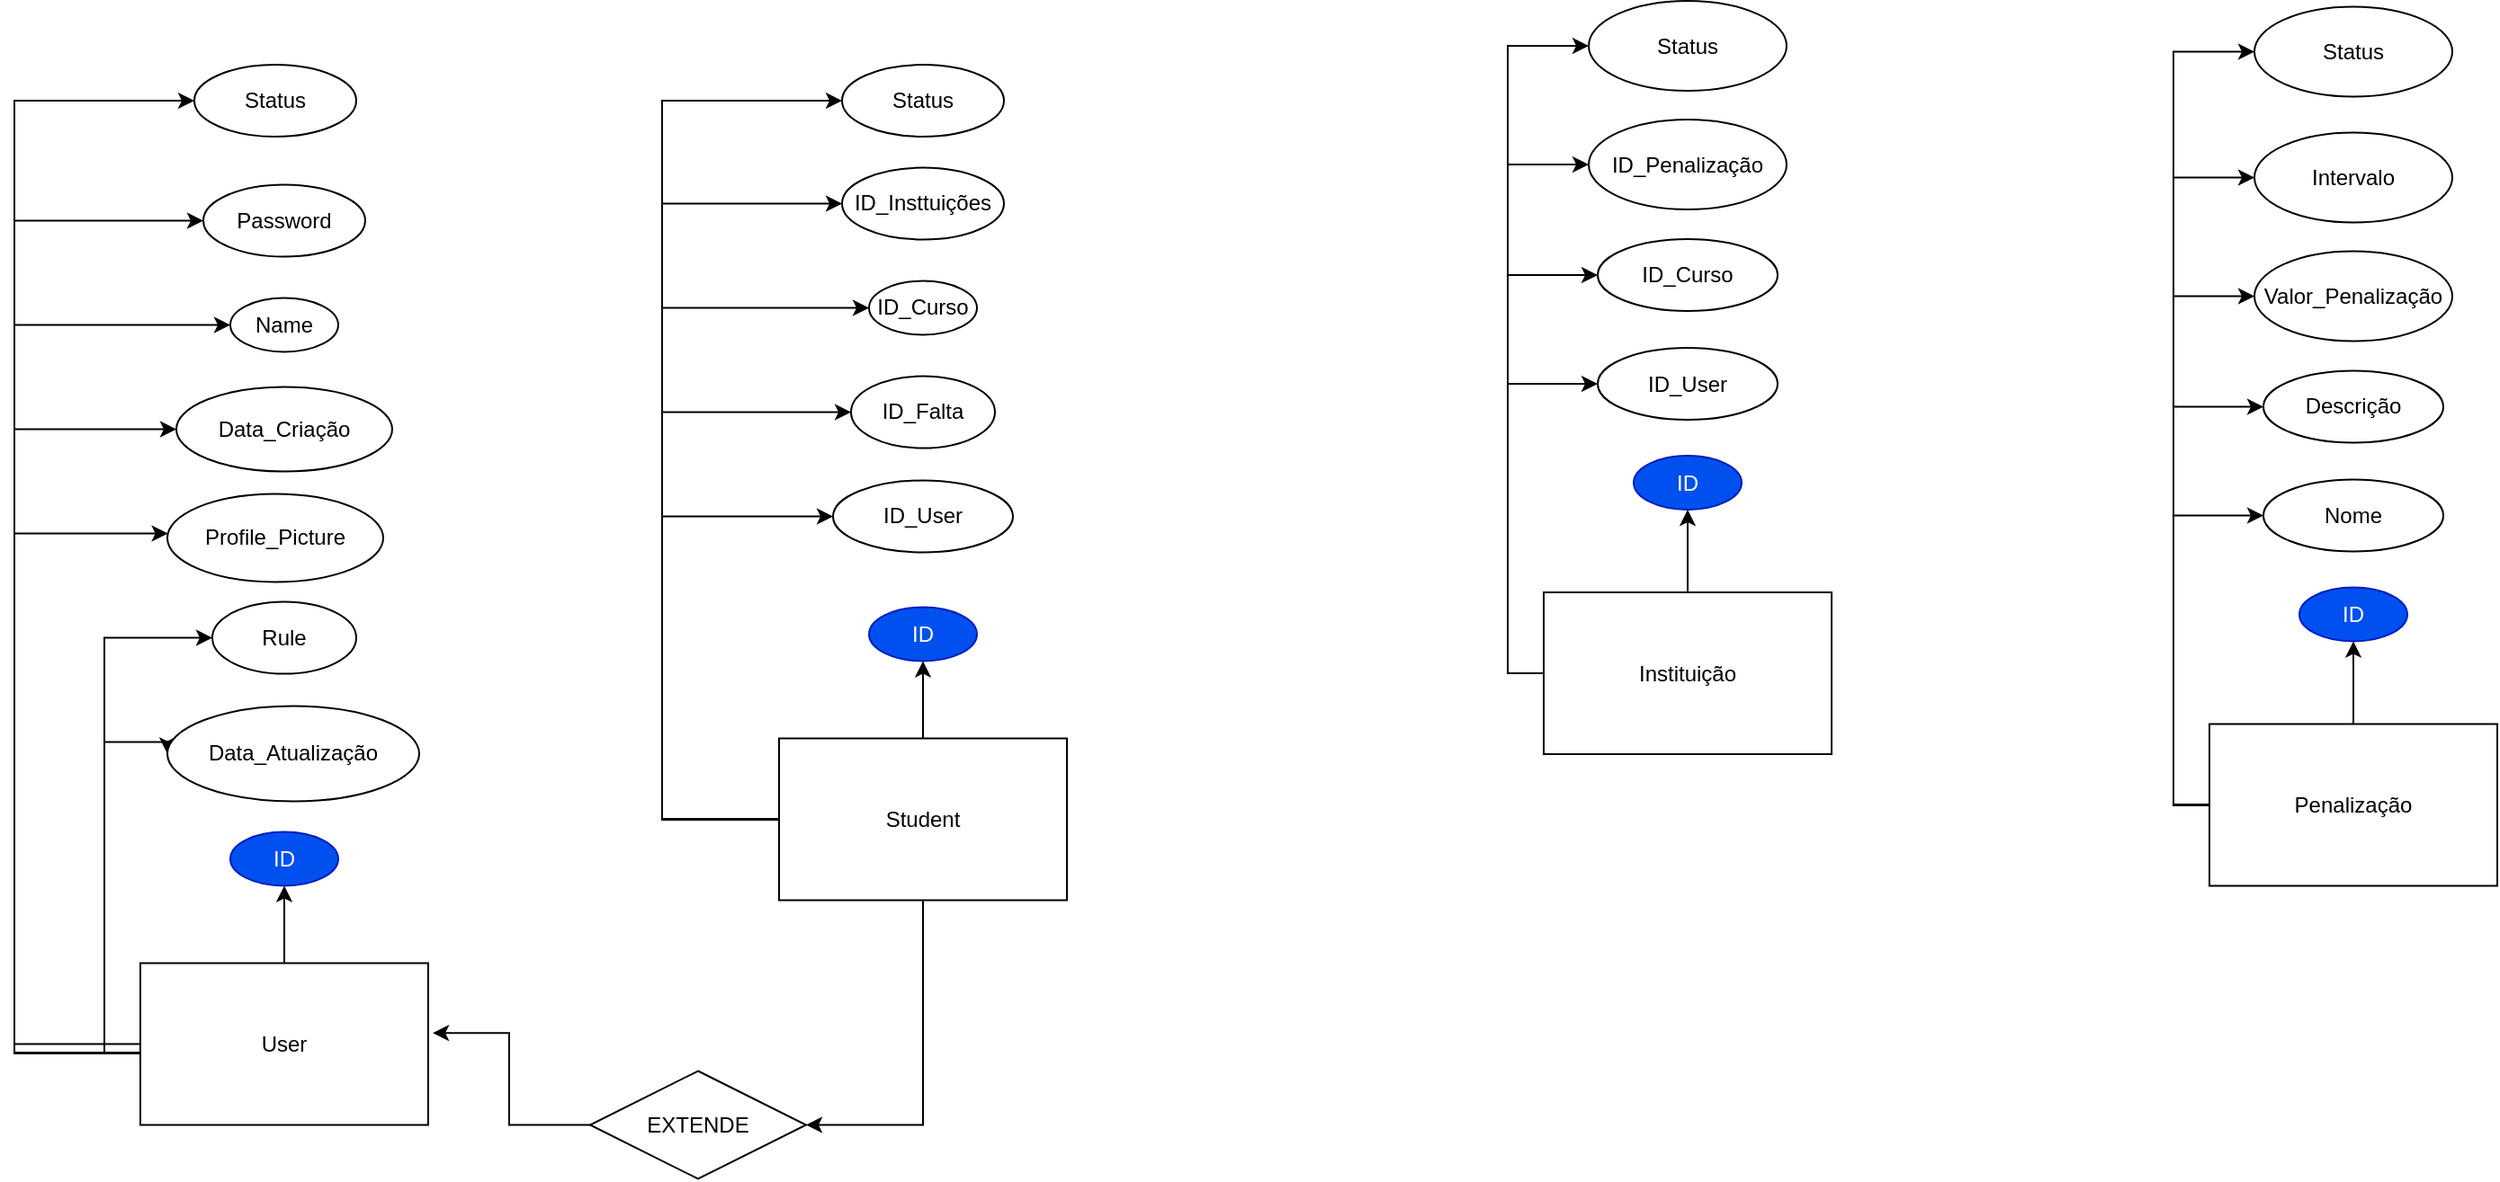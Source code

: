 <mxfile version="24.7.5">
  <diagram id="R2lEEEUBdFMjLlhIrx00" name="Page-1">
    <mxGraphModel dx="731" dy="698" grid="1" gridSize="10" guides="1" tooltips="1" connect="1" arrows="1" fold="1" page="1" pageScale="1" pageWidth="850" pageHeight="1100" math="0" shadow="0" extFonts="Permanent Marker^https://fonts.googleapis.com/css?family=Permanent+Marker">
      <root>
        <mxCell id="0" />
        <mxCell id="1" parent="0" />
        <mxCell id="vw4lyT4jQcju3xNRxpde-25" style="edgeStyle=orthogonalEdgeStyle;rounded=0;orthogonalLoop=1;jettySize=auto;html=1;" edge="1" parent="1" source="vw4lyT4jQcju3xNRxpde-1" target="vw4lyT4jQcju3xNRxpde-3">
          <mxGeometry relative="1" as="geometry" />
        </mxCell>
        <mxCell id="vw4lyT4jQcju3xNRxpde-26" style="edgeStyle=orthogonalEdgeStyle;rounded=0;orthogonalLoop=1;jettySize=auto;html=1;entryX=0;entryY=0.5;entryDx=0;entryDy=0;exitX=0;exitY=0.5;exitDx=0;exitDy=0;" edge="1" parent="1" source="vw4lyT4jQcju3xNRxpde-1" target="vw4lyT4jQcju3xNRxpde-17">
          <mxGeometry relative="1" as="geometry">
            <Array as="points">
              <mxPoint x="120" y="609.75" />
              <mxPoint x="100" y="609.75" />
              <mxPoint x="100" y="436.75" />
            </Array>
          </mxGeometry>
        </mxCell>
        <mxCell id="vw4lyT4jQcju3xNRxpde-27" style="edgeStyle=orthogonalEdgeStyle;rounded=0;orthogonalLoop=1;jettySize=auto;html=1;entryX=0;entryY=0.5;entryDx=0;entryDy=0;" edge="1" parent="1" source="vw4lyT4jQcju3xNRxpde-1" target="vw4lyT4jQcju3xNRxpde-15">
          <mxGeometry relative="1" as="geometry">
            <Array as="points">
              <mxPoint x="100" y="609.75" />
              <mxPoint x="100" y="378.75" />
            </Array>
          </mxGeometry>
        </mxCell>
        <mxCell id="vw4lyT4jQcju3xNRxpde-28" style="edgeStyle=orthogonalEdgeStyle;rounded=0;orthogonalLoop=1;jettySize=auto;html=1;" edge="1" parent="1" source="vw4lyT4jQcju3xNRxpde-1" target="vw4lyT4jQcju3xNRxpde-6">
          <mxGeometry relative="1" as="geometry">
            <mxPoint x="110" y="579.75" as="sourcePoint" />
            <mxPoint x="60" y="340.75" as="targetPoint" />
            <Array as="points">
              <mxPoint x="50" y="609.75" />
              <mxPoint x="50" y="320.75" />
            </Array>
          </mxGeometry>
        </mxCell>
        <mxCell id="vw4lyT4jQcju3xNRxpde-29" style="edgeStyle=orthogonalEdgeStyle;rounded=0;orthogonalLoop=1;jettySize=auto;html=1;entryX=0;entryY=0.5;entryDx=0;entryDy=0;" edge="1" parent="1" source="vw4lyT4jQcju3xNRxpde-1" target="vw4lyT4jQcju3xNRxpde-16">
          <mxGeometry relative="1" as="geometry">
            <Array as="points">
              <mxPoint x="50" y="609.75" />
              <mxPoint x="50" y="262.75" />
            </Array>
          </mxGeometry>
        </mxCell>
        <mxCell id="vw4lyT4jQcju3xNRxpde-30" style="edgeStyle=orthogonalEdgeStyle;rounded=0;orthogonalLoop=1;jettySize=auto;html=1;entryX=0;entryY=0.5;entryDx=0;entryDy=0;" edge="1" parent="1" source="vw4lyT4jQcju3xNRxpde-1" target="vw4lyT4jQcju3xNRxpde-4">
          <mxGeometry relative="1" as="geometry">
            <Array as="points">
              <mxPoint x="50" y="609.75" />
              <mxPoint x="50" y="204.75" />
            </Array>
          </mxGeometry>
        </mxCell>
        <mxCell id="vw4lyT4jQcju3xNRxpde-31" style="edgeStyle=orthogonalEdgeStyle;rounded=0;orthogonalLoop=1;jettySize=auto;html=1;entryX=0;entryY=0.5;entryDx=0;entryDy=0;" edge="1" parent="1" source="vw4lyT4jQcju3xNRxpde-1" target="vw4lyT4jQcju3xNRxpde-5">
          <mxGeometry relative="1" as="geometry">
            <Array as="points">
              <mxPoint x="50" y="609.75" />
              <mxPoint x="50" y="146.75" />
            </Array>
          </mxGeometry>
        </mxCell>
        <mxCell id="vw4lyT4jQcju3xNRxpde-71" style="edgeStyle=orthogonalEdgeStyle;rounded=0;orthogonalLoop=1;jettySize=auto;html=1;entryX=0;entryY=0.5;entryDx=0;entryDy=0;" edge="1" parent="1" source="vw4lyT4jQcju3xNRxpde-1" target="vw4lyT4jQcju3xNRxpde-70">
          <mxGeometry relative="1" as="geometry">
            <mxPoint x="150.0" y="100" as="targetPoint" />
            <Array as="points">
              <mxPoint x="50" y="605" />
              <mxPoint x="50" y="80" />
            </Array>
          </mxGeometry>
        </mxCell>
        <mxCell id="vw4lyT4jQcju3xNRxpde-1" value="User" style="whiteSpace=wrap;html=1;align=center;" vertex="1" parent="1">
          <mxGeometry x="120" y="559.75" width="160" height="90" as="geometry" />
        </mxCell>
        <mxCell id="vw4lyT4jQcju3xNRxpde-3" value="ID" style="ellipse;whiteSpace=wrap;html=1;align=center;fillColor=#0050ef;fontColor=#ffffff;strokeColor=#001DBC;" vertex="1" parent="1">
          <mxGeometry x="170" y="486.75" width="60" height="30" as="geometry" />
        </mxCell>
        <mxCell id="vw4lyT4jQcju3xNRxpde-4" value="Name" style="ellipse;whiteSpace=wrap;html=1;align=center;" vertex="1" parent="1">
          <mxGeometry x="170" y="189.75" width="60" height="30" as="geometry" />
        </mxCell>
        <mxCell id="vw4lyT4jQcju3xNRxpde-5" value="Password" style="ellipse;whiteSpace=wrap;html=1;align=center;" vertex="1" parent="1">
          <mxGeometry x="155" y="126.75" width="90" height="40" as="geometry" />
        </mxCell>
        <mxCell id="vw4lyT4jQcju3xNRxpde-6" value="Profile_Picture" style="ellipse;whiteSpace=wrap;html=1;align=center;" vertex="1" parent="1">
          <mxGeometry x="135" y="298.75" width="120" height="49" as="geometry" />
        </mxCell>
        <mxCell id="vw4lyT4jQcju3xNRxpde-15" value="Rule" style="ellipse;whiteSpace=wrap;html=1;align=center;" vertex="1" parent="1">
          <mxGeometry x="160" y="358.75" width="80" height="40" as="geometry" />
        </mxCell>
        <mxCell id="vw4lyT4jQcju3xNRxpde-16" value="Data_Criação" style="ellipse;whiteSpace=wrap;html=1;align=center;" vertex="1" parent="1">
          <mxGeometry x="140" y="239.25" width="120" height="47" as="geometry" />
        </mxCell>
        <mxCell id="vw4lyT4jQcju3xNRxpde-17" value="Data_Atualização" style="ellipse;whiteSpace=wrap;html=1;align=center;" vertex="1" parent="1">
          <mxGeometry x="135" y="416.75" width="140" height="53" as="geometry" />
        </mxCell>
        <mxCell id="vw4lyT4jQcju3xNRxpde-34" style="edgeStyle=orthogonalEdgeStyle;rounded=0;orthogonalLoop=1;jettySize=auto;html=1;" edge="1" parent="1" source="vw4lyT4jQcju3xNRxpde-41" target="vw4lyT4jQcju3xNRxpde-42">
          <mxGeometry relative="1" as="geometry" />
        </mxCell>
        <mxCell id="vw4lyT4jQcju3xNRxpde-37" style="edgeStyle=orthogonalEdgeStyle;rounded=0;orthogonalLoop=1;jettySize=auto;html=1;entryX=0;entryY=0.5;entryDx=0;entryDy=0;" edge="1" parent="1" source="vw4lyT4jQcju3xNRxpde-41" target="vw4lyT4jQcju3xNRxpde-45">
          <mxGeometry relative="1" as="geometry">
            <mxPoint x="465" y="570.25" as="sourcePoint" />
            <mxPoint x="415" y="331.25" as="targetPoint" />
            <Array as="points">
              <mxPoint x="410" y="480" />
              <mxPoint x="410" y="311" />
            </Array>
          </mxGeometry>
        </mxCell>
        <mxCell id="vw4lyT4jQcju3xNRxpde-38" style="edgeStyle=orthogonalEdgeStyle;rounded=0;orthogonalLoop=1;jettySize=auto;html=1;entryX=0;entryY=0.5;entryDx=0;entryDy=0;" edge="1" parent="1" source="vw4lyT4jQcju3xNRxpde-41" target="vw4lyT4jQcju3xNRxpde-47">
          <mxGeometry relative="1" as="geometry">
            <Array as="points">
              <mxPoint x="410" y="480" />
              <mxPoint x="410" y="253" />
            </Array>
          </mxGeometry>
        </mxCell>
        <mxCell id="vw4lyT4jQcju3xNRxpde-39" style="edgeStyle=orthogonalEdgeStyle;rounded=0;orthogonalLoop=1;jettySize=auto;html=1;entryX=0;entryY=0.5;entryDx=0;entryDy=0;" edge="1" parent="1" source="vw4lyT4jQcju3xNRxpde-41" target="vw4lyT4jQcju3xNRxpde-43">
          <mxGeometry relative="1" as="geometry">
            <Array as="points">
              <mxPoint x="410" y="480" />
              <mxPoint x="410" y="195" />
            </Array>
          </mxGeometry>
        </mxCell>
        <mxCell id="vw4lyT4jQcju3xNRxpde-40" style="edgeStyle=orthogonalEdgeStyle;rounded=0;orthogonalLoop=1;jettySize=auto;html=1;entryX=0;entryY=0.5;entryDx=0;entryDy=0;" edge="1" parent="1" source="vw4lyT4jQcju3xNRxpde-41" target="vw4lyT4jQcju3xNRxpde-44">
          <mxGeometry relative="1" as="geometry">
            <Array as="points">
              <mxPoint x="410" y="480" />
              <mxPoint x="410" y="137" />
            </Array>
          </mxGeometry>
        </mxCell>
        <mxCell id="vw4lyT4jQcju3xNRxpde-54" style="edgeStyle=orthogonalEdgeStyle;rounded=0;orthogonalLoop=1;jettySize=auto;html=1;entryX=1;entryY=0.5;entryDx=0;entryDy=0;" edge="1" parent="1" source="vw4lyT4jQcju3xNRxpde-41" target="vw4lyT4jQcju3xNRxpde-52">
          <mxGeometry relative="1" as="geometry" />
        </mxCell>
        <mxCell id="vw4lyT4jQcju3xNRxpde-73" style="edgeStyle=orthogonalEdgeStyle;rounded=0;orthogonalLoop=1;jettySize=auto;html=1;entryX=0;entryY=0.5;entryDx=0;entryDy=0;" edge="1" parent="1" source="vw4lyT4jQcju3xNRxpde-41" target="vw4lyT4jQcju3xNRxpde-72">
          <mxGeometry relative="1" as="geometry">
            <Array as="points">
              <mxPoint x="410" y="480" />
              <mxPoint x="410" y="80" />
            </Array>
          </mxGeometry>
        </mxCell>
        <mxCell id="vw4lyT4jQcju3xNRxpde-41" value="Student" style="whiteSpace=wrap;html=1;align=center;" vertex="1" parent="1">
          <mxGeometry x="475" y="434.75" width="160" height="90" as="geometry" />
        </mxCell>
        <mxCell id="vw4lyT4jQcju3xNRxpde-42" value="ID" style="ellipse;whiteSpace=wrap;html=1;align=center;fillColor=#0050ef;fontColor=#ffffff;strokeColor=#001DBC;" vertex="1" parent="1">
          <mxGeometry x="525" y="361.75" width="60" height="30" as="geometry" />
        </mxCell>
        <mxCell id="vw4lyT4jQcju3xNRxpde-43" value="ID_Curso" style="ellipse;whiteSpace=wrap;html=1;align=center;" vertex="1" parent="1">
          <mxGeometry x="525" y="180.25" width="60" height="30" as="geometry" />
        </mxCell>
        <mxCell id="vw4lyT4jQcju3xNRxpde-44" value="ID_Insttuições" style="ellipse;whiteSpace=wrap;html=1;align=center;" vertex="1" parent="1">
          <mxGeometry x="510" y="117.25" width="90" height="40" as="geometry" />
        </mxCell>
        <mxCell id="vw4lyT4jQcju3xNRxpde-45" value="ID_User" style="ellipse;whiteSpace=wrap;html=1;align=center;" vertex="1" parent="1">
          <mxGeometry x="505" y="291.25" width="100" height="40" as="geometry" />
        </mxCell>
        <mxCell id="vw4lyT4jQcju3xNRxpde-47" value="ID_Falta" style="ellipse;whiteSpace=wrap;html=1;align=center;" vertex="1" parent="1">
          <mxGeometry x="515" y="233.25" width="80" height="40" as="geometry" />
        </mxCell>
        <mxCell id="vw4lyT4jQcju3xNRxpde-52" value="EXTENDE" style="shape=rhombus;perimeter=rhombusPerimeter;whiteSpace=wrap;html=1;align=center;" vertex="1" parent="1">
          <mxGeometry x="370" y="619.75" width="120" height="60" as="geometry" />
        </mxCell>
        <mxCell id="vw4lyT4jQcju3xNRxpde-55" style="edgeStyle=orthogonalEdgeStyle;rounded=0;orthogonalLoop=1;jettySize=auto;html=1;entryX=1.016;entryY=0.432;entryDx=0;entryDy=0;entryPerimeter=0;" edge="1" parent="1" source="vw4lyT4jQcju3xNRxpde-52" target="vw4lyT4jQcju3xNRxpde-1">
          <mxGeometry relative="1" as="geometry" />
        </mxCell>
        <mxCell id="vw4lyT4jQcju3xNRxpde-58" style="edgeStyle=orthogonalEdgeStyle;rounded=0;orthogonalLoop=1;jettySize=auto;html=1;" edge="1" parent="1" source="vw4lyT4jQcju3xNRxpde-56" target="vw4lyT4jQcju3xNRxpde-57">
          <mxGeometry relative="1" as="geometry" />
        </mxCell>
        <mxCell id="vw4lyT4jQcju3xNRxpde-66" style="edgeStyle=orthogonalEdgeStyle;rounded=0;orthogonalLoop=1;jettySize=auto;html=1;entryX=0;entryY=0.5;entryDx=0;entryDy=0;" edge="1" parent="1" source="vw4lyT4jQcju3xNRxpde-56" target="vw4lyT4jQcju3xNRxpde-59">
          <mxGeometry relative="1" as="geometry">
            <Array as="points">
              <mxPoint x="880" y="399" />
              <mxPoint x="880" y="238" />
            </Array>
          </mxGeometry>
        </mxCell>
        <mxCell id="vw4lyT4jQcju3xNRxpde-67" style="edgeStyle=orthogonalEdgeStyle;rounded=0;orthogonalLoop=1;jettySize=auto;html=1;entryX=0;entryY=0.5;entryDx=0;entryDy=0;" edge="1" parent="1" source="vw4lyT4jQcju3xNRxpde-56" target="vw4lyT4jQcju3xNRxpde-62">
          <mxGeometry relative="1" as="geometry">
            <Array as="points">
              <mxPoint x="880" y="399" />
              <mxPoint x="880" y="116" />
            </Array>
          </mxGeometry>
        </mxCell>
        <mxCell id="vw4lyT4jQcju3xNRxpde-68" style="edgeStyle=orthogonalEdgeStyle;rounded=0;orthogonalLoop=1;jettySize=auto;html=1;entryX=0;entryY=0.5;entryDx=0;entryDy=0;" edge="1" parent="1" source="vw4lyT4jQcju3xNRxpde-56" target="vw4lyT4jQcju3xNRxpde-63">
          <mxGeometry relative="1" as="geometry">
            <Array as="points">
              <mxPoint x="880" y="399" />
              <mxPoint x="880" y="50" />
            </Array>
          </mxGeometry>
        </mxCell>
        <mxCell id="vw4lyT4jQcju3xNRxpde-69" style="edgeStyle=orthogonalEdgeStyle;rounded=0;orthogonalLoop=1;jettySize=auto;html=1;entryX=0;entryY=0.5;entryDx=0;entryDy=0;" edge="1" parent="1" source="vw4lyT4jQcju3xNRxpde-56" target="vw4lyT4jQcju3xNRxpde-61">
          <mxGeometry relative="1" as="geometry">
            <Array as="points">
              <mxPoint x="880" y="399" />
              <mxPoint x="880" y="177" />
            </Array>
          </mxGeometry>
        </mxCell>
        <mxCell id="vw4lyT4jQcju3xNRxpde-56" value="Instituição" style="whiteSpace=wrap;html=1;align=center;" vertex="1" parent="1">
          <mxGeometry x="900" y="353.5" width="160" height="90" as="geometry" />
        </mxCell>
        <mxCell id="vw4lyT4jQcju3xNRxpde-57" value="ID" style="ellipse;whiteSpace=wrap;html=1;align=center;fillColor=#0050ef;fontColor=#ffffff;strokeColor=#001DBC;" vertex="1" parent="1">
          <mxGeometry x="950" y="277.5" width="60" height="30" as="geometry" />
        </mxCell>
        <mxCell id="vw4lyT4jQcju3xNRxpde-59" value="ID_User" style="ellipse;whiteSpace=wrap;html=1;align=center;" vertex="1" parent="1">
          <mxGeometry x="930" y="217.5" width="100" height="40" as="geometry" />
        </mxCell>
        <mxCell id="vw4lyT4jQcju3xNRxpde-61" value="ID_Curso" style="ellipse;whiteSpace=wrap;html=1;align=center;" vertex="1" parent="1">
          <mxGeometry x="930" y="157" width="100" height="40" as="geometry" />
        </mxCell>
        <mxCell id="vw4lyT4jQcju3xNRxpde-62" value="ID_Penalização" style="ellipse;whiteSpace=wrap;html=1;align=center;" vertex="1" parent="1">
          <mxGeometry x="925" y="90.5" width="110" height="50" as="geometry" />
        </mxCell>
        <mxCell id="vw4lyT4jQcju3xNRxpde-63" value="Status" style="ellipse;whiteSpace=wrap;html=1;align=center;" vertex="1" parent="1">
          <mxGeometry x="925" y="24.5" width="110" height="50" as="geometry" />
        </mxCell>
        <mxCell id="vw4lyT4jQcju3xNRxpde-70" value="Status" style="ellipse;whiteSpace=wrap;html=1;align=center;" vertex="1" parent="1">
          <mxGeometry x="150" y="60" width="90" height="40" as="geometry" />
        </mxCell>
        <mxCell id="vw4lyT4jQcju3xNRxpde-72" value="Status" style="ellipse;whiteSpace=wrap;html=1;align=center;" vertex="1" parent="1">
          <mxGeometry x="510" y="60" width="90" height="40" as="geometry" />
        </mxCell>
        <mxCell id="vw4lyT4jQcju3xNRxpde-76" style="edgeStyle=orthogonalEdgeStyle;rounded=0;orthogonalLoop=1;jettySize=auto;html=1;" edge="1" parent="1" source="vw4lyT4jQcju3xNRxpde-81" target="vw4lyT4jQcju3xNRxpde-82">
          <mxGeometry relative="1" as="geometry" />
        </mxCell>
        <mxCell id="vw4lyT4jQcju3xNRxpde-77" style="edgeStyle=orthogonalEdgeStyle;rounded=0;orthogonalLoop=1;jettySize=auto;html=1;entryX=0;entryY=0.5;entryDx=0;entryDy=0;" edge="1" parent="1" source="vw4lyT4jQcju3xNRxpde-81" target="vw4lyT4jQcju3xNRxpde-83">
          <mxGeometry relative="1" as="geometry">
            <Array as="points">
              <mxPoint x="1250" y="472.25" />
              <mxPoint x="1250" y="311.25" />
            </Array>
          </mxGeometry>
        </mxCell>
        <mxCell id="vw4lyT4jQcju3xNRxpde-78" style="edgeStyle=orthogonalEdgeStyle;rounded=0;orthogonalLoop=1;jettySize=auto;html=1;entryX=0;entryY=0.5;entryDx=0;entryDy=0;" edge="1" parent="1" source="vw4lyT4jQcju3xNRxpde-81" target="vw4lyT4jQcju3xNRxpde-85">
          <mxGeometry relative="1" as="geometry">
            <Array as="points">
              <mxPoint x="1250" y="472.25" />
              <mxPoint x="1250" y="189.25" />
            </Array>
          </mxGeometry>
        </mxCell>
        <mxCell id="vw4lyT4jQcju3xNRxpde-79" style="edgeStyle=orthogonalEdgeStyle;rounded=0;orthogonalLoop=1;jettySize=auto;html=1;entryX=0;entryY=0.5;entryDx=0;entryDy=0;" edge="1" parent="1" source="vw4lyT4jQcju3xNRxpde-81" target="vw4lyT4jQcju3xNRxpde-86">
          <mxGeometry relative="1" as="geometry">
            <Array as="points">
              <mxPoint x="1250" y="472.25" />
              <mxPoint x="1250" y="123.25" />
            </Array>
          </mxGeometry>
        </mxCell>
        <mxCell id="vw4lyT4jQcju3xNRxpde-80" style="edgeStyle=orthogonalEdgeStyle;rounded=0;orthogonalLoop=1;jettySize=auto;html=1;entryX=0;entryY=0.5;entryDx=0;entryDy=0;" edge="1" parent="1" source="vw4lyT4jQcju3xNRxpde-81" target="vw4lyT4jQcju3xNRxpde-84">
          <mxGeometry relative="1" as="geometry">
            <Array as="points">
              <mxPoint x="1250" y="472.25" />
              <mxPoint x="1250" y="250.25" />
            </Array>
          </mxGeometry>
        </mxCell>
        <mxCell id="vw4lyT4jQcju3xNRxpde-88" style="edgeStyle=orthogonalEdgeStyle;rounded=0;orthogonalLoop=1;jettySize=auto;html=1;entryX=0;entryY=0.5;entryDx=0;entryDy=0;exitX=0;exitY=0.5;exitDx=0;exitDy=0;" edge="1" parent="1" source="vw4lyT4jQcju3xNRxpde-81" target="vw4lyT4jQcju3xNRxpde-87">
          <mxGeometry relative="1" as="geometry" />
        </mxCell>
        <mxCell id="vw4lyT4jQcju3xNRxpde-81" value="Penalização" style="whiteSpace=wrap;html=1;align=center;" vertex="1" parent="1">
          <mxGeometry x="1270" y="426.75" width="160" height="90" as="geometry" />
        </mxCell>
        <mxCell id="vw4lyT4jQcju3xNRxpde-82" value="ID" style="ellipse;whiteSpace=wrap;html=1;align=center;fillColor=#0050ef;fontColor=#ffffff;strokeColor=#001DBC;" vertex="1" parent="1">
          <mxGeometry x="1320" y="350.75" width="60" height="30" as="geometry" />
        </mxCell>
        <mxCell id="vw4lyT4jQcju3xNRxpde-83" value="Nome" style="ellipse;whiteSpace=wrap;html=1;align=center;" vertex="1" parent="1">
          <mxGeometry x="1300" y="290.75" width="100" height="40" as="geometry" />
        </mxCell>
        <mxCell id="vw4lyT4jQcju3xNRxpde-84" value="Descrição" style="ellipse;whiteSpace=wrap;html=1;align=center;" vertex="1" parent="1">
          <mxGeometry x="1300" y="230.25" width="100" height="40" as="geometry" />
        </mxCell>
        <mxCell id="vw4lyT4jQcju3xNRxpde-85" value="Valor_Penalização" style="ellipse;whiteSpace=wrap;html=1;align=center;" vertex="1" parent="1">
          <mxGeometry x="1295" y="163.75" width="110" height="50" as="geometry" />
        </mxCell>
        <mxCell id="vw4lyT4jQcju3xNRxpde-86" value="Intervalo" style="ellipse;whiteSpace=wrap;html=1;align=center;" vertex="1" parent="1">
          <mxGeometry x="1295" y="97.75" width="110" height="50" as="geometry" />
        </mxCell>
        <mxCell id="vw4lyT4jQcju3xNRxpde-87" value="Status" style="ellipse;whiteSpace=wrap;html=1;align=center;" vertex="1" parent="1">
          <mxGeometry x="1295" y="27.75" width="110" height="50" as="geometry" />
        </mxCell>
      </root>
    </mxGraphModel>
  </diagram>
</mxfile>
